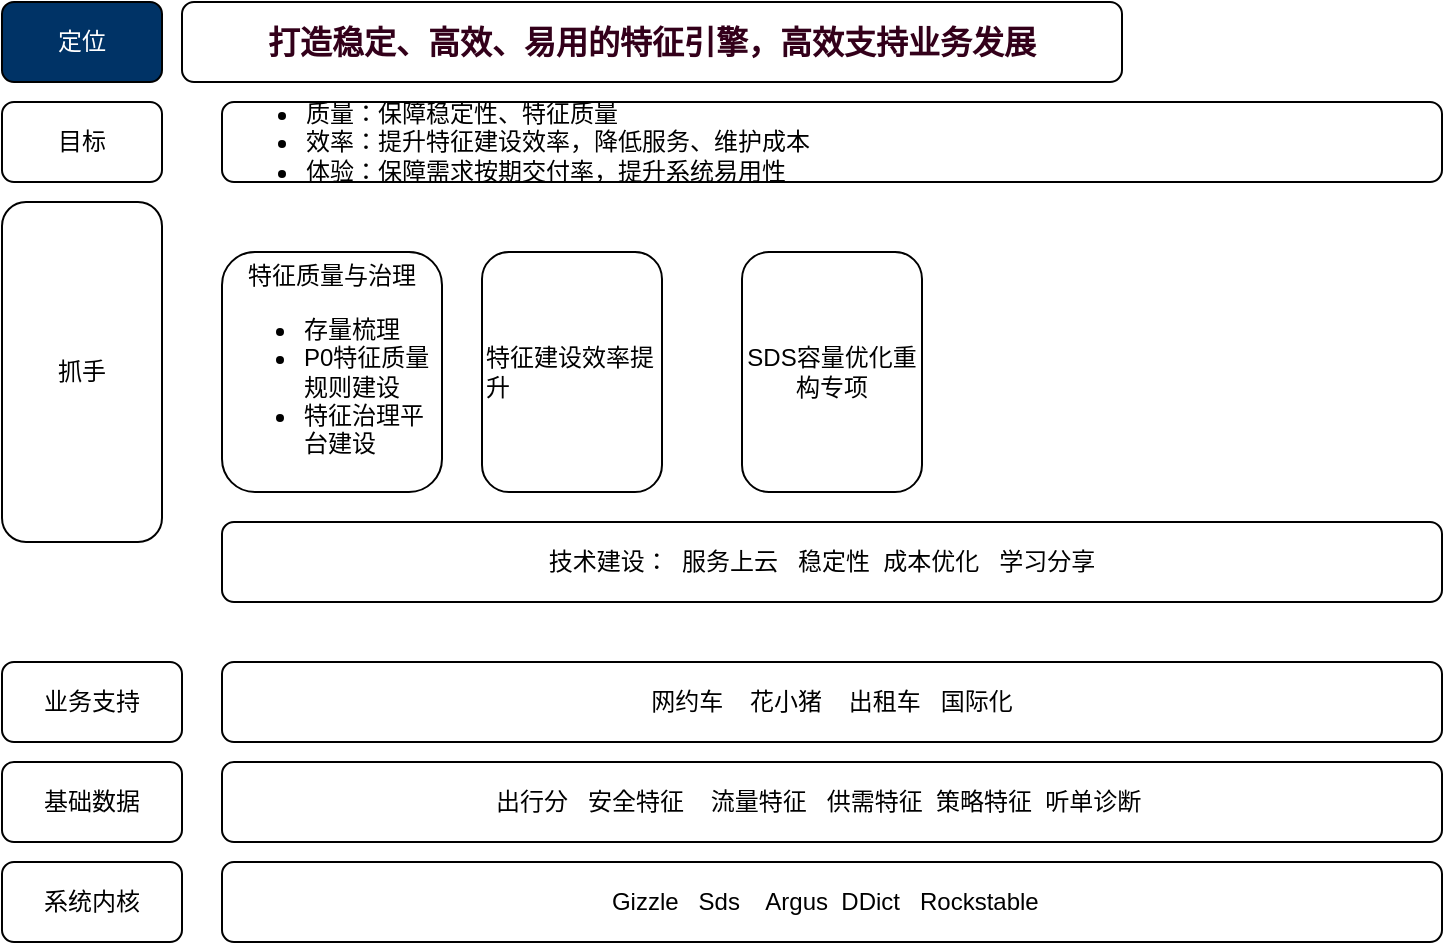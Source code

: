 <mxfile version="14.4.3" type="github">
  <diagram id="0ql-77iRh93Zedp5rYDf" name="Page-1">
    <mxGraphModel dx="903" dy="591" grid="1" gridSize="10" guides="1" tooltips="1" connect="1" arrows="1" fold="1" page="1" pageScale="1" pageWidth="827" pageHeight="1169" math="0" shadow="0">
      <root>
        <mxCell id="0" />
        <mxCell id="1" parent="0" />
        <mxCell id="XVMsI3g6lcJiQLdyO5kc-1" value="&lt;font color=&quot;#ffffff&quot;&gt;定位&lt;/font&gt;" style="rounded=1;whiteSpace=wrap;html=1;fillColor=#003366;" vertex="1" parent="1">
          <mxGeometry x="40" y="160" width="80" height="40" as="geometry" />
        </mxCell>
        <mxCell id="XVMsI3g6lcJiQLdyO5kc-2" value="&lt;span style=&quot;font-size: 16px ; color: rgb(51 , 0 , 26) ; text-indent: 0in ; font-family: &amp;#34;pingfang sc regular&amp;#34; ; letter-spacing: 0pt ; font-weight: bold ; vertical-align: baseline&quot;&gt;打造稳定、高效、易用的特征引擎，高效支持业务发展&lt;/span&gt;&lt;br&gt;" style="rounded=1;whiteSpace=wrap;html=1;" vertex="1" parent="1">
          <mxGeometry x="130" y="160" width="470" height="40" as="geometry" />
        </mxCell>
        <mxCell id="XVMsI3g6lcJiQLdyO5kc-3" value="目标" style="rounded=1;whiteSpace=wrap;html=1;" vertex="1" parent="1">
          <mxGeometry x="40" y="210" width="80" height="40" as="geometry" />
        </mxCell>
        <mxCell id="XVMsI3g6lcJiQLdyO5kc-4" value="&lt;ul&gt;&lt;li&gt;质量：保障稳定性、特征质量&lt;/li&gt;&lt;li&gt;效率：提升特征建设效率，降低服务、维护成本&lt;/li&gt;&lt;li&gt;体验：保障需求按期交付率，提升系统易用性&lt;/li&gt;&lt;/ul&gt;" style="rounded=1;whiteSpace=wrap;html=1;align=left;" vertex="1" parent="1">
          <mxGeometry x="150" y="210" width="610" height="40" as="geometry" />
        </mxCell>
        <mxCell id="XVMsI3g6lcJiQLdyO5kc-5" value="基础数据" style="rounded=1;whiteSpace=wrap;html=1;" vertex="1" parent="1">
          <mxGeometry x="40" y="540" width="90" height="40" as="geometry" />
        </mxCell>
        <mxCell id="XVMsI3g6lcJiQLdyO5kc-6" value="出行分&amp;nbsp; &amp;nbsp;安全特征&amp;nbsp; &amp;nbsp; 流量特征&amp;nbsp; &amp;nbsp;供需特征&amp;nbsp; 策略特征&amp;nbsp; 听单诊断&amp;nbsp; &amp;nbsp;&amp;nbsp;" style="rounded=1;whiteSpace=wrap;html=1;" vertex="1" parent="1">
          <mxGeometry x="150" y="540" width="610" height="40" as="geometry" />
        </mxCell>
        <mxCell id="XVMsI3g6lcJiQLdyO5kc-9" value="抓手" style="rounded=1;whiteSpace=wrap;html=1;" vertex="1" parent="1">
          <mxGeometry x="40" y="260" width="80" height="170" as="geometry" />
        </mxCell>
        <mxCell id="XVMsI3g6lcJiQLdyO5kc-10" value="系统内核" style="rounded=1;whiteSpace=wrap;html=1;" vertex="1" parent="1">
          <mxGeometry x="40" y="590" width="90" height="40" as="geometry" />
        </mxCell>
        <mxCell id="XVMsI3g6lcJiQLdyO5kc-11" value="Gizzle&amp;nbsp; &amp;nbsp;Sds&amp;nbsp; &amp;nbsp; Argus&amp;nbsp; DDict&amp;nbsp; &amp;nbsp;Rockstable&amp;nbsp;&amp;nbsp;" style="rounded=1;whiteSpace=wrap;html=1;" vertex="1" parent="1">
          <mxGeometry x="150" y="590" width="610" height="40" as="geometry" />
        </mxCell>
        <mxCell id="XVMsI3g6lcJiQLdyO5kc-12" value="特征质量与治理&lt;br&gt;&lt;ul&gt;&lt;li style=&quot;text-align: left&quot;&gt;存量梳理&lt;/li&gt;&lt;li style=&quot;text-align: left&quot;&gt;P0特征质量规则建设&lt;/li&gt;&lt;li style=&quot;text-align: left&quot;&gt;特征治理平台建设&lt;/li&gt;&lt;/ul&gt;" style="rounded=1;whiteSpace=wrap;html=1;" vertex="1" parent="1">
          <mxGeometry x="150" y="285" width="110" height="120" as="geometry" />
        </mxCell>
        <mxCell id="XVMsI3g6lcJiQLdyO5kc-13" value="特征建设效率提升&lt;br&gt;" style="rounded=1;whiteSpace=wrap;html=1;align=left;" vertex="1" parent="1">
          <mxGeometry x="280" y="285" width="90" height="120" as="geometry" />
        </mxCell>
        <mxCell id="XVMsI3g6lcJiQLdyO5kc-14" value="SDS容量优化重构专项" style="rounded=1;whiteSpace=wrap;html=1;" vertex="1" parent="1">
          <mxGeometry x="410" y="285" width="90" height="120" as="geometry" />
        </mxCell>
        <mxCell id="XVMsI3g6lcJiQLdyO5kc-16" value="业务支持" style="rounded=1;whiteSpace=wrap;html=1;" vertex="1" parent="1">
          <mxGeometry x="40" y="490" width="90" height="40" as="geometry" />
        </mxCell>
        <mxCell id="XVMsI3g6lcJiQLdyO5kc-17" value="网约车&amp;nbsp; &amp;nbsp; 花小猪&amp;nbsp; &amp;nbsp; 出租车&amp;nbsp; &amp;nbsp;国际化" style="rounded=1;whiteSpace=wrap;html=1;" vertex="1" parent="1">
          <mxGeometry x="150" y="490" width="610" height="40" as="geometry" />
        </mxCell>
        <mxCell id="XVMsI3g6lcJiQLdyO5kc-18" value="技术建设：&amp;nbsp; 服务上云&amp;nbsp; &amp;nbsp;稳定性&amp;nbsp; 成本优化&amp;nbsp; &amp;nbsp;学习分享&amp;nbsp; &amp;nbsp;" style="rounded=1;whiteSpace=wrap;html=1;" vertex="1" parent="1">
          <mxGeometry x="150" y="420" width="610" height="40" as="geometry" />
        </mxCell>
      </root>
    </mxGraphModel>
  </diagram>
</mxfile>

